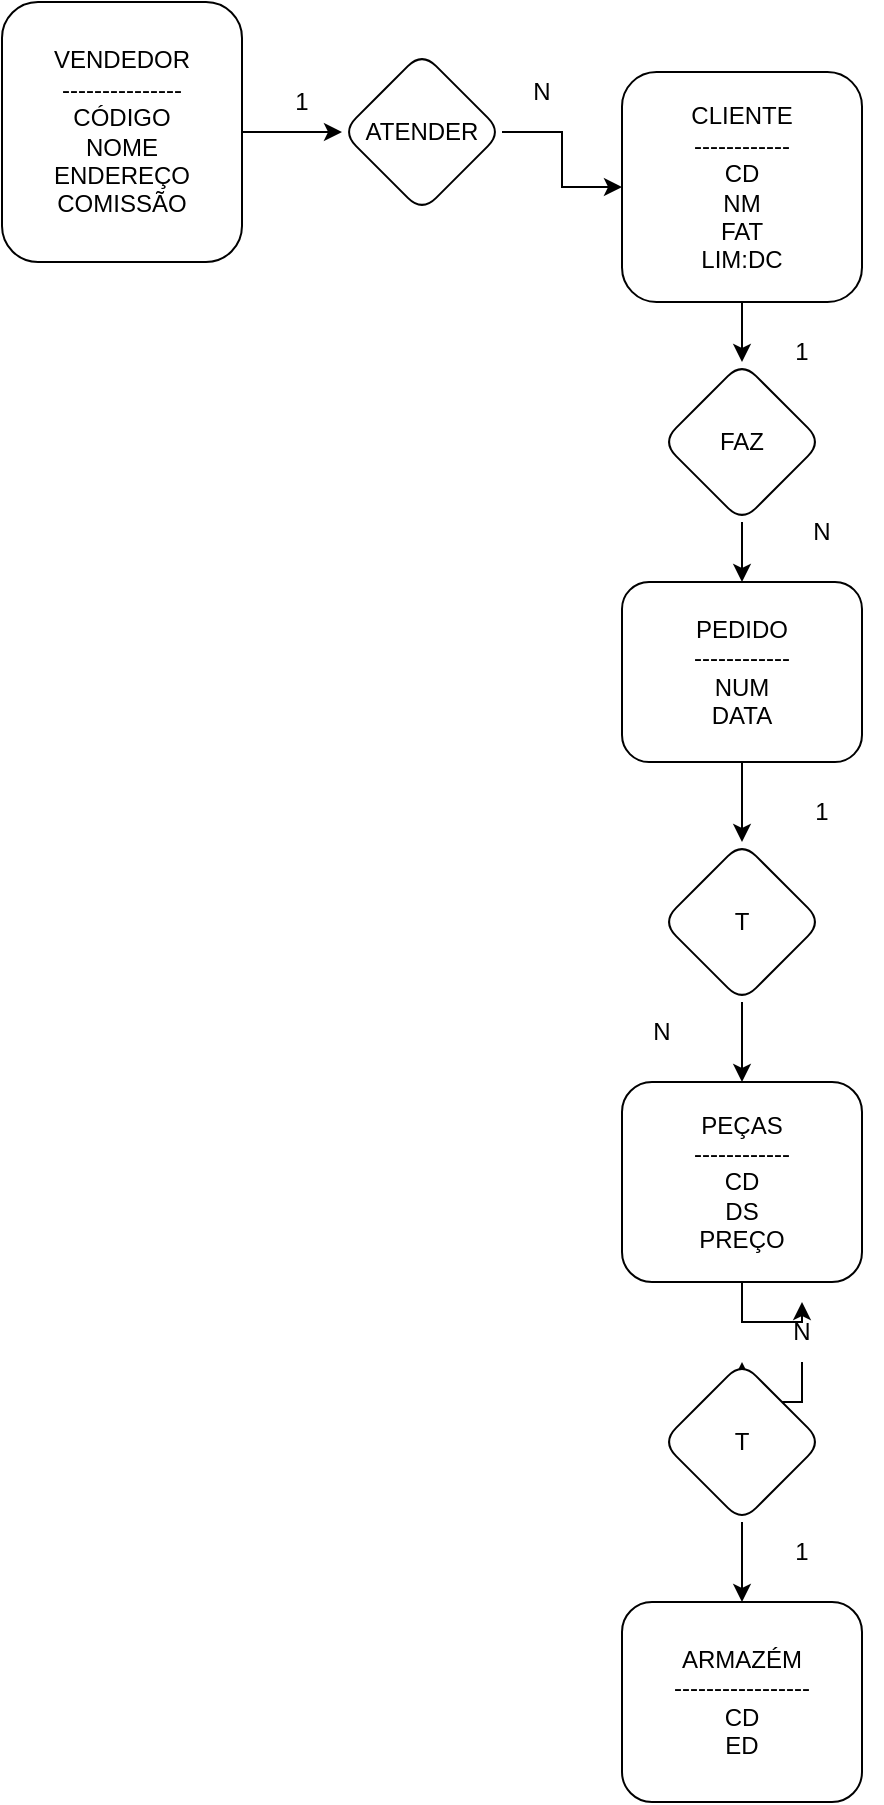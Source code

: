 <mxfile version="21.6.9" type="github">
  <diagram id="R2lEEEUBdFMjLlhIrx00" name="Page-1">
    <mxGraphModel dx="1434" dy="689" grid="1" gridSize="10" guides="1" tooltips="1" connect="1" arrows="1" fold="1" page="1" pageScale="1" pageWidth="850" pageHeight="1100" math="0" shadow="0" extFonts="Permanent Marker^https://fonts.googleapis.com/css?family=Permanent+Marker">
      <root>
        <mxCell id="0" />
        <mxCell id="1" parent="0" />
        <mxCell id="ckrIHC8iFK14Tu46AVHV-7" value="" style="edgeStyle=orthogonalEdgeStyle;rounded=0;orthogonalLoop=1;jettySize=auto;html=1;" edge="1" parent="1" source="ckrIHC8iFK14Tu46AVHV-5" target="ckrIHC8iFK14Tu46AVHV-6">
          <mxGeometry relative="1" as="geometry" />
        </mxCell>
        <mxCell id="ckrIHC8iFK14Tu46AVHV-5" value="&lt;div&gt;VENDEDOR&lt;/div&gt;&lt;div&gt;---------------&lt;/div&gt;&lt;div&gt;CÓDIGO&lt;/div&gt;&lt;div&gt;NOME&lt;/div&gt;&lt;div&gt;ENDEREÇO&lt;/div&gt;&lt;div&gt;COMISSÃO&lt;/div&gt;" style="rounded=1;whiteSpace=wrap;html=1;" vertex="1" parent="1">
          <mxGeometry x="120" y="100" width="120" height="130" as="geometry" />
        </mxCell>
        <mxCell id="ckrIHC8iFK14Tu46AVHV-11" value="" style="edgeStyle=orthogonalEdgeStyle;rounded=0;orthogonalLoop=1;jettySize=auto;html=1;" edge="1" parent="1" source="ckrIHC8iFK14Tu46AVHV-6" target="ckrIHC8iFK14Tu46AVHV-10">
          <mxGeometry relative="1" as="geometry" />
        </mxCell>
        <mxCell id="ckrIHC8iFK14Tu46AVHV-6" value="ATENDER" style="rhombus;whiteSpace=wrap;html=1;rounded=1;" vertex="1" parent="1">
          <mxGeometry x="290" y="125" width="80" height="80" as="geometry" />
        </mxCell>
        <mxCell id="ckrIHC8iFK14Tu46AVHV-13" value="" style="edgeStyle=orthogonalEdgeStyle;rounded=0;orthogonalLoop=1;jettySize=auto;html=1;" edge="1" parent="1" source="ckrIHC8iFK14Tu46AVHV-10" target="ckrIHC8iFK14Tu46AVHV-12">
          <mxGeometry relative="1" as="geometry" />
        </mxCell>
        <mxCell id="ckrIHC8iFK14Tu46AVHV-10" value="&lt;div&gt;CLIENTE&lt;/div&gt;&lt;div&gt;------------&lt;/div&gt;&lt;div&gt;CD&lt;/div&gt;&lt;div&gt;NM&lt;/div&gt;&lt;div&gt;FAT&lt;/div&gt;&lt;div&gt;LIM:DC&lt;br&gt;&lt;/div&gt;" style="whiteSpace=wrap;html=1;rounded=1;" vertex="1" parent="1">
          <mxGeometry x="430" y="135" width="120" height="115" as="geometry" />
        </mxCell>
        <mxCell id="ckrIHC8iFK14Tu46AVHV-15" value="" style="edgeStyle=orthogonalEdgeStyle;rounded=0;orthogonalLoop=1;jettySize=auto;html=1;" edge="1" parent="1" source="ckrIHC8iFK14Tu46AVHV-12" target="ckrIHC8iFK14Tu46AVHV-14">
          <mxGeometry relative="1" as="geometry" />
        </mxCell>
        <mxCell id="ckrIHC8iFK14Tu46AVHV-12" value="FAZ" style="rhombus;whiteSpace=wrap;html=1;rounded=1;" vertex="1" parent="1">
          <mxGeometry x="450" y="280" width="80" height="80" as="geometry" />
        </mxCell>
        <mxCell id="ckrIHC8iFK14Tu46AVHV-17" value="" style="edgeStyle=orthogonalEdgeStyle;rounded=0;orthogonalLoop=1;jettySize=auto;html=1;" edge="1" parent="1" source="ckrIHC8iFK14Tu46AVHV-14" target="ckrIHC8iFK14Tu46AVHV-16">
          <mxGeometry relative="1" as="geometry" />
        </mxCell>
        <mxCell id="ckrIHC8iFK14Tu46AVHV-14" value="&lt;div&gt;PEDIDO&lt;/div&gt;&lt;div&gt;------------&lt;/div&gt;&lt;div&gt;NUM&lt;/div&gt;&lt;div&gt;DATA&lt;br&gt;&lt;/div&gt;" style="whiteSpace=wrap;html=1;rounded=1;" vertex="1" parent="1">
          <mxGeometry x="430" y="390" width="120" height="90" as="geometry" />
        </mxCell>
        <mxCell id="ckrIHC8iFK14Tu46AVHV-19" value="" style="edgeStyle=orthogonalEdgeStyle;rounded=0;orthogonalLoop=1;jettySize=auto;html=1;" edge="1" parent="1" source="ckrIHC8iFK14Tu46AVHV-16" target="ckrIHC8iFK14Tu46AVHV-18">
          <mxGeometry relative="1" as="geometry" />
        </mxCell>
        <mxCell id="ckrIHC8iFK14Tu46AVHV-16" value="T" style="rhombus;whiteSpace=wrap;html=1;rounded=1;" vertex="1" parent="1">
          <mxGeometry x="450" y="520" width="80" height="80" as="geometry" />
        </mxCell>
        <mxCell id="ckrIHC8iFK14Tu46AVHV-21" value="" style="edgeStyle=orthogonalEdgeStyle;rounded=0;orthogonalLoop=1;jettySize=auto;html=1;" edge="1" parent="1" source="ckrIHC8iFK14Tu46AVHV-31" target="ckrIHC8iFK14Tu46AVHV-20">
          <mxGeometry relative="1" as="geometry" />
        </mxCell>
        <mxCell id="ckrIHC8iFK14Tu46AVHV-18" value="&lt;div&gt;PEÇAS&lt;/div&gt;&lt;div&gt;------------&lt;/div&gt;&lt;div&gt;CD&lt;/div&gt;&lt;div&gt;DS&lt;/div&gt;&lt;div&gt;PREÇO&lt;br&gt;&lt;/div&gt;" style="whiteSpace=wrap;html=1;rounded=1;" vertex="1" parent="1">
          <mxGeometry x="430" y="640" width="120" height="100" as="geometry" />
        </mxCell>
        <mxCell id="ckrIHC8iFK14Tu46AVHV-23" value="" style="edgeStyle=orthogonalEdgeStyle;rounded=0;orthogonalLoop=1;jettySize=auto;html=1;" edge="1" parent="1" source="ckrIHC8iFK14Tu46AVHV-20" target="ckrIHC8iFK14Tu46AVHV-22">
          <mxGeometry relative="1" as="geometry" />
        </mxCell>
        <mxCell id="ckrIHC8iFK14Tu46AVHV-20" value="T" style="rhombus;whiteSpace=wrap;html=1;rounded=1;" vertex="1" parent="1">
          <mxGeometry x="450" y="780" width="80" height="80" as="geometry" />
        </mxCell>
        <mxCell id="ckrIHC8iFK14Tu46AVHV-22" value="&lt;div&gt;ARMAZÉM&lt;/div&gt;&lt;div&gt;-----------------&lt;/div&gt;&lt;div&gt;CD&lt;/div&gt;&lt;div&gt;ED&lt;br&gt;&lt;/div&gt;" style="whiteSpace=wrap;html=1;rounded=1;" vertex="1" parent="1">
          <mxGeometry x="430" y="900" width="120" height="100" as="geometry" />
        </mxCell>
        <mxCell id="ckrIHC8iFK14Tu46AVHV-24" value="1" style="text;html=1;strokeColor=none;fillColor=none;align=center;verticalAlign=middle;whiteSpace=wrap;rounded=0;" vertex="1" parent="1">
          <mxGeometry x="240" y="135" width="60" height="30" as="geometry" />
        </mxCell>
        <mxCell id="ckrIHC8iFK14Tu46AVHV-26" value="N" style="text;html=1;strokeColor=none;fillColor=none;align=center;verticalAlign=middle;whiteSpace=wrap;rounded=0;" vertex="1" parent="1">
          <mxGeometry x="360" y="135" width="60" height="20" as="geometry" />
        </mxCell>
        <mxCell id="ckrIHC8iFK14Tu46AVHV-27" value="1" style="text;html=1;strokeColor=none;fillColor=none;align=center;verticalAlign=middle;whiteSpace=wrap;rounded=0;" vertex="1" parent="1">
          <mxGeometry x="490" y="260" width="60" height="30" as="geometry" />
        </mxCell>
        <mxCell id="ckrIHC8iFK14Tu46AVHV-28" value="N" style="text;html=1;strokeColor=none;fillColor=none;align=center;verticalAlign=middle;whiteSpace=wrap;rounded=0;" vertex="1" parent="1">
          <mxGeometry x="500" y="350" width="60" height="30" as="geometry" />
        </mxCell>
        <mxCell id="ckrIHC8iFK14Tu46AVHV-29" value="1" style="text;html=1;strokeColor=none;fillColor=none;align=center;verticalAlign=middle;whiteSpace=wrap;rounded=0;" vertex="1" parent="1">
          <mxGeometry x="500" y="490" width="60" height="30" as="geometry" />
        </mxCell>
        <mxCell id="ckrIHC8iFK14Tu46AVHV-30" value="N" style="text;html=1;strokeColor=none;fillColor=none;align=center;verticalAlign=middle;whiteSpace=wrap;rounded=0;" vertex="1" parent="1">
          <mxGeometry x="420" y="600" width="60" height="30" as="geometry" />
        </mxCell>
        <mxCell id="ckrIHC8iFK14Tu46AVHV-32" value="" style="edgeStyle=orthogonalEdgeStyle;rounded=0;orthogonalLoop=1;jettySize=auto;html=1;" edge="1" parent="1" source="ckrIHC8iFK14Tu46AVHV-18" target="ckrIHC8iFK14Tu46AVHV-31">
          <mxGeometry relative="1" as="geometry">
            <mxPoint x="490" y="740" as="sourcePoint" />
            <mxPoint x="490" y="780" as="targetPoint" />
          </mxGeometry>
        </mxCell>
        <mxCell id="ckrIHC8iFK14Tu46AVHV-31" value="N" style="text;html=1;strokeColor=none;fillColor=none;align=center;verticalAlign=middle;whiteSpace=wrap;rounded=0;" vertex="1" parent="1">
          <mxGeometry x="490" y="750" width="60" height="30" as="geometry" />
        </mxCell>
        <mxCell id="ckrIHC8iFK14Tu46AVHV-33" value="1" style="text;html=1;strokeColor=none;fillColor=none;align=center;verticalAlign=middle;whiteSpace=wrap;rounded=0;" vertex="1" parent="1">
          <mxGeometry x="490" y="860" width="60" height="30" as="geometry" />
        </mxCell>
      </root>
    </mxGraphModel>
  </diagram>
</mxfile>
